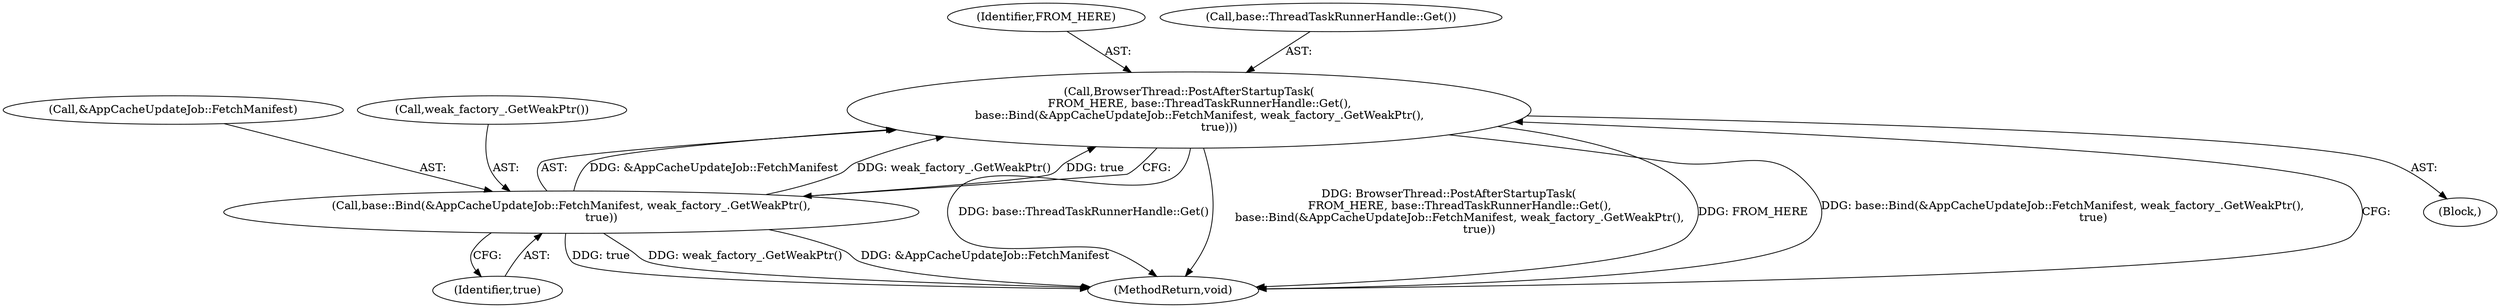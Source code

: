 digraph "0_Chrome_e5c298b780737c53fa9aae44d6fef522931d88b0_0@API" {
"1000246" [label="(Call,BrowserThread::PostAfterStartupTask(\n      FROM_HERE, base::ThreadTaskRunnerHandle::Get(),\n      base::Bind(&AppCacheUpdateJob::FetchManifest, weak_factory_.GetWeakPtr(),\n                 true)))"];
"1000249" [label="(Call,base::Bind(&AppCacheUpdateJob::FetchManifest, weak_factory_.GetWeakPtr(),\n                 true))"];
"1000103" [label="(Block,)"];
"1000249" [label="(Call,base::Bind(&AppCacheUpdateJob::FetchManifest, weak_factory_.GetWeakPtr(),\n                 true))"];
"1000247" [label="(Identifier,FROM_HERE)"];
"1000250" [label="(Call,&AppCacheUpdateJob::FetchManifest)"];
"1000246" [label="(Call,BrowserThread::PostAfterStartupTask(\n      FROM_HERE, base::ThreadTaskRunnerHandle::Get(),\n      base::Bind(&AppCacheUpdateJob::FetchManifest, weak_factory_.GetWeakPtr(),\n                 true)))"];
"1000252" [label="(Call,weak_factory_.GetWeakPtr())"];
"1000254" [label="(MethodReturn,void)"];
"1000253" [label="(Identifier,true)"];
"1000248" [label="(Call,base::ThreadTaskRunnerHandle::Get())"];
"1000246" -> "1000103"  [label="AST: "];
"1000246" -> "1000249"  [label="CFG: "];
"1000247" -> "1000246"  [label="AST: "];
"1000248" -> "1000246"  [label="AST: "];
"1000249" -> "1000246"  [label="AST: "];
"1000254" -> "1000246"  [label="CFG: "];
"1000246" -> "1000254"  [label="DDG: base::ThreadTaskRunnerHandle::Get()"];
"1000246" -> "1000254"  [label="DDG: BrowserThread::PostAfterStartupTask(\n      FROM_HERE, base::ThreadTaskRunnerHandle::Get(),\n      base::Bind(&AppCacheUpdateJob::FetchManifest, weak_factory_.GetWeakPtr(),\n                 true))"];
"1000246" -> "1000254"  [label="DDG: FROM_HERE"];
"1000246" -> "1000254"  [label="DDG: base::Bind(&AppCacheUpdateJob::FetchManifest, weak_factory_.GetWeakPtr(),\n                 true)"];
"1000249" -> "1000246"  [label="DDG: &AppCacheUpdateJob::FetchManifest"];
"1000249" -> "1000246"  [label="DDG: weak_factory_.GetWeakPtr()"];
"1000249" -> "1000246"  [label="DDG: true"];
"1000249" -> "1000253"  [label="CFG: "];
"1000250" -> "1000249"  [label="AST: "];
"1000252" -> "1000249"  [label="AST: "];
"1000253" -> "1000249"  [label="AST: "];
"1000249" -> "1000254"  [label="DDG: true"];
"1000249" -> "1000254"  [label="DDG: weak_factory_.GetWeakPtr()"];
"1000249" -> "1000254"  [label="DDG: &AppCacheUpdateJob::FetchManifest"];
}
